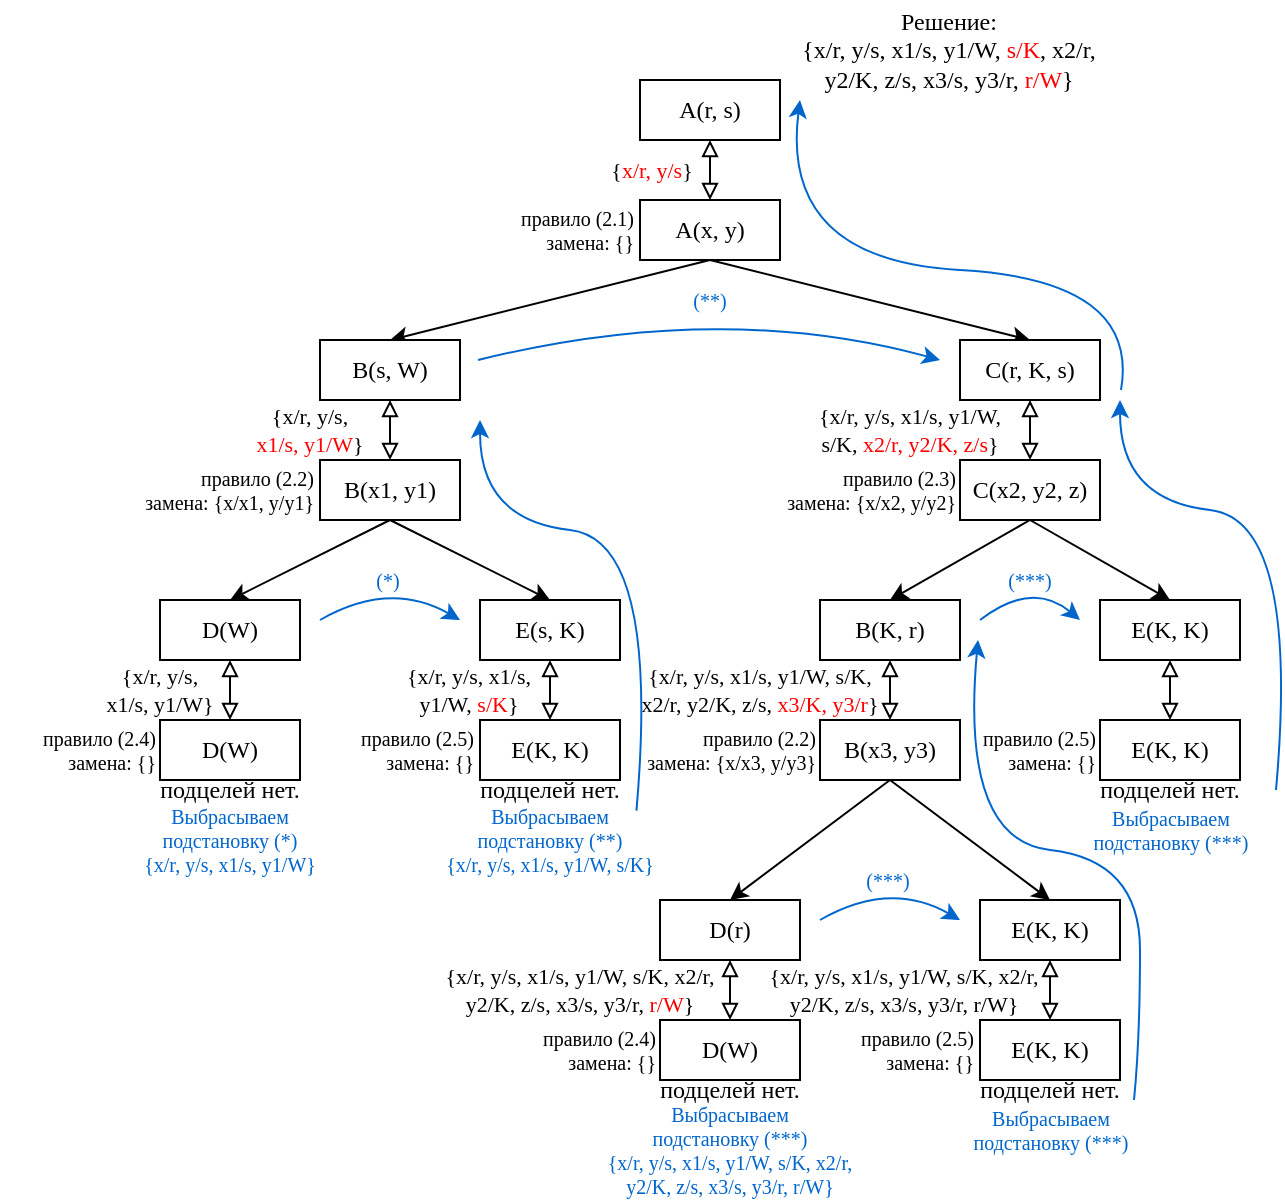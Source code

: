 <mxfile version="24.7.17" pages="2">
  <diagram name="Page-1" id="m0evPc-YSBTg0f-MP3ZN">
    <mxGraphModel dx="996" dy="586" grid="1" gridSize="10" guides="1" tooltips="1" connect="1" arrows="1" fold="1" page="1" pageScale="1" pageWidth="850" pageHeight="1100" math="0" shadow="0">
      <root>
        <mxCell id="0" />
        <mxCell id="1" parent="0" />
        <mxCell id="X7ap73hIB9Mvj_dPRUqa-3" style="edgeStyle=orthogonalEdgeStyle;rounded=0;orthogonalLoop=1;jettySize=auto;html=1;exitX=0.5;exitY=1;exitDx=0;exitDy=0;entryX=0.5;entryY=0;entryDx=0;entryDy=0;startArrow=block;startFill=0;endArrow=block;endFill=0;fontFamily=Times New Roman;" edge="1" parent="1" source="3XubrHN2BR7aiDQz2HRh-1" target="X7ap73hIB9Mvj_dPRUqa-2">
          <mxGeometry relative="1" as="geometry" />
        </mxCell>
        <mxCell id="3XubrHN2BR7aiDQz2HRh-1" value="A(r, s)" style="rounded=0;whiteSpace=wrap;html=1;fontFamily=Times New Roman;" parent="1" vertex="1">
          <mxGeometry x="420" y="80" width="70" height="30" as="geometry" />
        </mxCell>
        <mxCell id="X7ap73hIB9Mvj_dPRUqa-7" style="rounded=0;orthogonalLoop=1;jettySize=auto;html=1;exitX=0.5;exitY=1;exitDx=0;exitDy=0;entryX=0.5;entryY=0;entryDx=0;entryDy=0;fontFamily=Times New Roman;" edge="1" parent="1" source="X7ap73hIB9Mvj_dPRUqa-2" target="X7ap73hIB9Mvj_dPRUqa-5">
          <mxGeometry relative="1" as="geometry" />
        </mxCell>
        <mxCell id="X7ap73hIB9Mvj_dPRUqa-8" style="rounded=0;orthogonalLoop=1;jettySize=auto;html=1;exitX=0.5;exitY=1;exitDx=0;exitDy=0;entryX=0.5;entryY=0;entryDx=0;entryDy=0;fontFamily=Times New Roman;" edge="1" parent="1" source="X7ap73hIB9Mvj_dPRUqa-2" target="X7ap73hIB9Mvj_dPRUqa-6">
          <mxGeometry relative="1" as="geometry" />
        </mxCell>
        <mxCell id="X7ap73hIB9Mvj_dPRUqa-2" value="A(x, y)" style="rounded=0;whiteSpace=wrap;html=1;fontFamily=Times New Roman;" vertex="1" parent="1">
          <mxGeometry x="420" y="140" width="70" height="30" as="geometry" />
        </mxCell>
        <mxCell id="X7ap73hIB9Mvj_dPRUqa-4" value="{&lt;font color=&quot;#ff0000&quot; style=&quot;font-size: 11px;&quot;&gt;x/r, y/s&lt;/font&gt;}" style="text;html=1;align=center;verticalAlign=middle;whiteSpace=wrap;rounded=0;fontFamily=Times New Roman;fontSize=11;" vertex="1" parent="1">
          <mxGeometry x="401" y="110" width="50" height="30" as="geometry" />
        </mxCell>
        <mxCell id="X7ap73hIB9Mvj_dPRUqa-5" value="B(s, W)" style="rounded=0;whiteSpace=wrap;html=1;fontFamily=Times New Roman;" vertex="1" parent="1">
          <mxGeometry x="260" y="210" width="70" height="30" as="geometry" />
        </mxCell>
        <mxCell id="X7ap73hIB9Mvj_dPRUqa-6" value="C(r, K, s)" style="rounded=0;whiteSpace=wrap;html=1;fontFamily=Times New Roman;" vertex="1" parent="1">
          <mxGeometry x="580" y="210" width="70" height="30" as="geometry" />
        </mxCell>
        <mxCell id="X7ap73hIB9Mvj_dPRUqa-14" style="rounded=0;orthogonalLoop=1;jettySize=auto;html=1;exitX=0.5;exitY=1;exitDx=0;exitDy=0;entryX=0.5;entryY=0;entryDx=0;entryDy=0;fontFamily=Times New Roman;" edge="1" parent="1" source="X7ap73hIB9Mvj_dPRUqa-9" target="X7ap73hIB9Mvj_dPRUqa-12">
          <mxGeometry relative="1" as="geometry" />
        </mxCell>
        <mxCell id="X7ap73hIB9Mvj_dPRUqa-15" style="rounded=0;orthogonalLoop=1;jettySize=auto;html=1;exitX=0.5;exitY=1;exitDx=0;exitDy=0;entryX=0.5;entryY=0;entryDx=0;entryDy=0;fontFamily=Times New Roman;" edge="1" parent="1" source="X7ap73hIB9Mvj_dPRUqa-9" target="X7ap73hIB9Mvj_dPRUqa-13">
          <mxGeometry relative="1" as="geometry" />
        </mxCell>
        <mxCell id="X7ap73hIB9Mvj_dPRUqa-9" value="B(x1, y1)" style="rounded=0;whiteSpace=wrap;html=1;fontFamily=Times New Roman;" vertex="1" parent="1">
          <mxGeometry x="260" y="270" width="70" height="30" as="geometry" />
        </mxCell>
        <mxCell id="X7ap73hIB9Mvj_dPRUqa-10" style="edgeStyle=orthogonalEdgeStyle;rounded=0;orthogonalLoop=1;jettySize=auto;html=1;exitX=0.5;exitY=1;exitDx=0;exitDy=0;entryX=0.5;entryY=0;entryDx=0;entryDy=0;startArrow=block;startFill=0;endArrow=block;endFill=0;fontFamily=Times New Roman;" edge="1" parent="1" source="X7ap73hIB9Mvj_dPRUqa-5" target="X7ap73hIB9Mvj_dPRUqa-9">
          <mxGeometry relative="1" as="geometry">
            <mxPoint x="385" y="260" as="sourcePoint" />
            <mxPoint x="385" y="290" as="targetPoint" />
          </mxGeometry>
        </mxCell>
        <mxCell id="X7ap73hIB9Mvj_dPRUqa-11" value="{x/r, y/s,&lt;div&gt;&lt;font color=&quot;#ff0000&quot; style=&quot;font-size: 11px;&quot;&gt;x1/s, y1/W&lt;/font&gt;}&lt;/div&gt;" style="text;html=1;align=center;verticalAlign=middle;whiteSpace=wrap;rounded=0;fontFamily=Times New Roman;fontSize=11;" vertex="1" parent="1">
          <mxGeometry x="220" y="240" width="70" height="30" as="geometry" />
        </mxCell>
        <mxCell id="X7ap73hIB9Mvj_dPRUqa-12" value="D(W)" style="rounded=0;whiteSpace=wrap;html=1;fontFamily=Times New Roman;" vertex="1" parent="1">
          <mxGeometry x="180" y="340" width="70" height="30" as="geometry" />
        </mxCell>
        <mxCell id="X7ap73hIB9Mvj_dPRUqa-13" value="E(s, K)" style="rounded=0;whiteSpace=wrap;html=1;fontFamily=Times New Roman;" vertex="1" parent="1">
          <mxGeometry x="340" y="340" width="70" height="30" as="geometry" />
        </mxCell>
        <mxCell id="X7ap73hIB9Mvj_dPRUqa-16" value="D(W)" style="rounded=0;whiteSpace=wrap;html=1;fontFamily=Times New Roman;" vertex="1" parent="1">
          <mxGeometry x="180" y="400" width="70" height="30" as="geometry" />
        </mxCell>
        <mxCell id="X7ap73hIB9Mvj_dPRUqa-17" style="edgeStyle=orthogonalEdgeStyle;rounded=0;orthogonalLoop=1;jettySize=auto;html=1;exitX=0.5;exitY=1;exitDx=0;exitDy=0;entryX=0.5;entryY=0;entryDx=0;entryDy=0;startArrow=block;startFill=0;endArrow=block;endFill=0;fontFamily=Times New Roman;" edge="1" parent="1" source="X7ap73hIB9Mvj_dPRUqa-12" target="X7ap73hIB9Mvj_dPRUqa-16">
          <mxGeometry relative="1" as="geometry">
            <mxPoint x="305" y="370" as="sourcePoint" />
            <mxPoint x="305" y="400" as="targetPoint" />
          </mxGeometry>
        </mxCell>
        <mxCell id="X7ap73hIB9Mvj_dPRUqa-18" value="подцелей нет." style="text;html=1;align=center;verticalAlign=middle;whiteSpace=wrap;rounded=0;fontFamily=Times New Roman;" vertex="1" parent="1">
          <mxGeometry x="170" y="430" width="90" height="10" as="geometry" />
        </mxCell>
        <mxCell id="X7ap73hIB9Mvj_dPRUqa-19" value="{x/r, y/s,&lt;div&gt;x1/s, y1/W}&lt;/div&gt;" style="text;html=1;align=center;verticalAlign=middle;whiteSpace=wrap;rounded=0;fontFamily=Times New Roman;fontSize=11;" vertex="1" parent="1">
          <mxGeometry x="150" y="370" width="60" height="30" as="geometry" />
        </mxCell>
        <mxCell id="X7ap73hIB9Mvj_dPRUqa-20" value="правило (2.1)&lt;div style=&quot;font-size: 10px;&quot;&gt;замена: {}&lt;/div&gt;" style="text;html=1;align=right;verticalAlign=middle;whiteSpace=wrap;rounded=0;fontFamily=Times New Roman;fontSize=10;" vertex="1" parent="1">
          <mxGeometry x="339" y="140" width="80" height="30" as="geometry" />
        </mxCell>
        <mxCell id="X7ap73hIB9Mvj_dPRUqa-21" value="правило (2.2)&lt;div style=&quot;font-size: 10px;&quot;&gt;замена: {x/x1, y/y1}&lt;/div&gt;" style="text;html=1;align=right;verticalAlign=middle;whiteSpace=wrap;rounded=0;fontFamily=Times New Roman;fontSize=10;" vertex="1" parent="1">
          <mxGeometry x="149" y="270" width="110" height="30" as="geometry" />
        </mxCell>
        <mxCell id="X7ap73hIB9Mvj_dPRUqa-22" value="правило (2.4)&lt;div style=&quot;font-size: 10px;&quot;&gt;замена: {}&lt;/div&gt;" style="text;html=1;align=right;verticalAlign=middle;whiteSpace=wrap;rounded=0;fontFamily=Times New Roman;fontSize=10;" vertex="1" parent="1">
          <mxGeometry x="100" y="400" width="80" height="30" as="geometry" />
        </mxCell>
        <mxCell id="X7ap73hIB9Mvj_dPRUqa-23" value="Выбрасываем подстановку (*)&lt;div&gt;{x/r, y/s, x1/s, y1/W}&lt;/div&gt;" style="text;html=1;align=center;verticalAlign=middle;whiteSpace=wrap;rounded=0;fontFamily=Times New Roman;fontSize=10;fontColor=#0066CC;" vertex="1" parent="1">
          <mxGeometry x="170" y="440" width="90" height="40" as="geometry" />
        </mxCell>
        <mxCell id="X7ap73hIB9Mvj_dPRUqa-24" value="" style="curved=1;endArrow=classic;html=1;rounded=0;fontColor=#0066CC;strokeColor=#0066CC;" edge="1" parent="1">
          <mxGeometry width="50" height="50" relative="1" as="geometry">
            <mxPoint x="260" y="350" as="sourcePoint" />
            <mxPoint x="330" y="350" as="targetPoint" />
            <Array as="points">
              <mxPoint x="295" y="330" />
            </Array>
          </mxGeometry>
        </mxCell>
        <mxCell id="X7ap73hIB9Mvj_dPRUqa-26" value="(*)" style="text;html=1;align=center;verticalAlign=middle;whiteSpace=wrap;rounded=0;fontFamily=Times New Roman;fontSize=10;fontColor=#0066CC;strokeColor=none;" vertex="1" parent="1">
          <mxGeometry x="249" y="320" width="90" height="20" as="geometry" />
        </mxCell>
        <mxCell id="X7ap73hIB9Mvj_dPRUqa-28" value="E(K, K)" style="rounded=0;whiteSpace=wrap;html=1;fontFamily=Times New Roman;" vertex="1" parent="1">
          <mxGeometry x="340" y="400" width="70" height="30" as="geometry" />
        </mxCell>
        <mxCell id="X7ap73hIB9Mvj_dPRUqa-29" value="правило (2.5)&lt;div style=&quot;font-size: 10px;&quot;&gt;замена: {}&lt;/div&gt;" style="text;html=1;align=right;verticalAlign=middle;whiteSpace=wrap;rounded=0;fontFamily=Times New Roman;fontSize=10;" vertex="1" parent="1">
          <mxGeometry x="259" y="400" width="80" height="30" as="geometry" />
        </mxCell>
        <mxCell id="X7ap73hIB9Mvj_dPRUqa-30" style="edgeStyle=orthogonalEdgeStyle;rounded=0;orthogonalLoop=1;jettySize=auto;html=1;exitX=0.5;exitY=1;exitDx=0;exitDy=0;entryX=0.5;entryY=0;entryDx=0;entryDy=0;startArrow=block;startFill=0;endArrow=block;endFill=0;fontFamily=Times New Roman;" edge="1" parent="1" source="X7ap73hIB9Mvj_dPRUqa-13" target="X7ap73hIB9Mvj_dPRUqa-28">
          <mxGeometry relative="1" as="geometry">
            <mxPoint x="395" y="370" as="sourcePoint" />
            <mxPoint x="395" y="400" as="targetPoint" />
          </mxGeometry>
        </mxCell>
        <mxCell id="X7ap73hIB9Mvj_dPRUqa-31" value="{x/r, y/s, x1/s,&lt;div&gt;y1/W, &lt;font color=&quot;#ff0000&quot; style=&quot;font-size: 11px;&quot;&gt;s/K&lt;/font&gt;}&lt;/div&gt;" style="text;html=1;align=center;verticalAlign=middle;whiteSpace=wrap;rounded=0;fontFamily=Times New Roman;fontSize=11;" vertex="1" parent="1">
          <mxGeometry x="300" y="370" width="69" height="30" as="geometry" />
        </mxCell>
        <mxCell id="X7ap73hIB9Mvj_dPRUqa-32" value="подцелей нет." style="text;html=1;align=center;verticalAlign=middle;whiteSpace=wrap;rounded=0;fontFamily=Times New Roman;" vertex="1" parent="1">
          <mxGeometry x="330" y="430" width="90" height="10" as="geometry" />
        </mxCell>
        <mxCell id="X7ap73hIB9Mvj_dPRUqa-33" value="Выбрасываем подстановку (**)&lt;div&gt;{x/r, y/s, x1/s,&amp;nbsp;&lt;span style=&quot;background-color: initial;&quot;&gt;y1/W, s/K}&lt;/span&gt;&lt;/div&gt;" style="text;html=1;align=center;verticalAlign=middle;whiteSpace=wrap;rounded=0;fontFamily=Times New Roman;fontSize=10;fontColor=#0066CC;" vertex="1" parent="1">
          <mxGeometry x="320" y="445" width="110" height="30" as="geometry" />
        </mxCell>
        <mxCell id="X7ap73hIB9Mvj_dPRUqa-34" value="" style="curved=1;endArrow=classic;html=1;rounded=0;fontColor=#0066CC;strokeColor=#0066CC;" edge="1" parent="1">
          <mxGeometry width="50" height="50" relative="1" as="geometry">
            <mxPoint x="339" y="220" as="sourcePoint" />
            <mxPoint x="570" y="220" as="targetPoint" />
            <Array as="points">
              <mxPoint x="460" y="190" />
            </Array>
          </mxGeometry>
        </mxCell>
        <mxCell id="X7ap73hIB9Mvj_dPRUqa-35" value="(**)" style="text;html=1;align=center;verticalAlign=middle;whiteSpace=wrap;rounded=0;fontFamily=Times New Roman;fontSize=10;fontColor=#0066CC;strokeColor=none;" vertex="1" parent="1">
          <mxGeometry x="400" y="180" width="110" height="20" as="geometry" />
        </mxCell>
        <mxCell id="X7ap73hIB9Mvj_dPRUqa-43" style="rounded=0;orthogonalLoop=1;jettySize=auto;html=1;exitX=0.5;exitY=1;exitDx=0;exitDy=0;entryX=0.5;entryY=0;entryDx=0;entryDy=0;" edge="1" parent="1" source="X7ap73hIB9Mvj_dPRUqa-37" target="X7ap73hIB9Mvj_dPRUqa-41">
          <mxGeometry relative="1" as="geometry" />
        </mxCell>
        <mxCell id="X7ap73hIB9Mvj_dPRUqa-44" style="rounded=0;orthogonalLoop=1;jettySize=auto;html=1;exitX=0.5;exitY=1;exitDx=0;exitDy=0;entryX=0.5;entryY=0;entryDx=0;entryDy=0;" edge="1" parent="1" source="X7ap73hIB9Mvj_dPRUqa-37" target="X7ap73hIB9Mvj_dPRUqa-42">
          <mxGeometry relative="1" as="geometry" />
        </mxCell>
        <mxCell id="X7ap73hIB9Mvj_dPRUqa-37" value="C(x2, y2, z)" style="rounded=0;whiteSpace=wrap;html=1;fontFamily=Times New Roman;" vertex="1" parent="1">
          <mxGeometry x="580" y="270" width="70" height="30" as="geometry" />
        </mxCell>
        <mxCell id="X7ap73hIB9Mvj_dPRUqa-38" style="edgeStyle=orthogonalEdgeStyle;rounded=0;orthogonalLoop=1;jettySize=auto;html=1;exitX=0.5;exitY=1;exitDx=0;exitDy=0;entryX=0.5;entryY=0;entryDx=0;entryDy=0;startArrow=block;startFill=0;endArrow=block;endFill=0;fontFamily=Times New Roman;" edge="1" parent="1" source="X7ap73hIB9Mvj_dPRUqa-6" target="X7ap73hIB9Mvj_dPRUqa-37">
          <mxGeometry relative="1" as="geometry">
            <mxPoint x="505" y="240" as="sourcePoint" />
            <mxPoint x="505" y="270" as="targetPoint" />
          </mxGeometry>
        </mxCell>
        <mxCell id="X7ap73hIB9Mvj_dPRUqa-39" value="{x/r, y/s, x1/s, y1/W, s/K, &lt;font color=&quot;#ff0000&quot; style=&quot;font-size: 11px;&quot;&gt;x2/r, y2/K, z/s&lt;/font&gt;}" style="text;html=1;align=center;verticalAlign=middle;whiteSpace=wrap;rounded=0;fontFamily=Times New Roman;fontSize=11;" vertex="1" parent="1">
          <mxGeometry x="500" y="240" width="110" height="30" as="geometry" />
        </mxCell>
        <mxCell id="X7ap73hIB9Mvj_dPRUqa-40" value="правило (2.3)&lt;div style=&quot;font-size: 10px;&quot;&gt;замена: {x/x2, y/y2}&lt;/div&gt;" style="text;html=1;align=right;verticalAlign=middle;whiteSpace=wrap;rounded=0;fontFamily=Times New Roman;fontSize=10;" vertex="1" parent="1">
          <mxGeometry x="470" y="270" width="110" height="30" as="geometry" />
        </mxCell>
        <mxCell id="X7ap73hIB9Mvj_dPRUqa-41" value="B(K, r)" style="rounded=0;whiteSpace=wrap;html=1;fontFamily=Times New Roman;" vertex="1" parent="1">
          <mxGeometry x="510" y="340" width="70" height="30" as="geometry" />
        </mxCell>
        <mxCell id="X7ap73hIB9Mvj_dPRUqa-42" value="E(K, K)" style="rounded=0;whiteSpace=wrap;html=1;fontFamily=Times New Roman;" vertex="1" parent="1">
          <mxGeometry x="650" y="340" width="70" height="30" as="geometry" />
        </mxCell>
        <mxCell id="X7ap73hIB9Mvj_dPRUqa-69" style="rounded=0;orthogonalLoop=1;jettySize=auto;html=1;exitX=0.5;exitY=1;exitDx=0;exitDy=0;entryX=0.5;entryY=0;entryDx=0;entryDy=0;" edge="1" parent="1" source="X7ap73hIB9Mvj_dPRUqa-49" target="X7ap73hIB9Mvj_dPRUqa-53">
          <mxGeometry relative="1" as="geometry" />
        </mxCell>
        <mxCell id="X7ap73hIB9Mvj_dPRUqa-70" style="rounded=0;orthogonalLoop=1;jettySize=auto;html=1;exitX=0.5;exitY=1;exitDx=0;exitDy=0;entryX=0.5;entryY=0;entryDx=0;entryDy=0;" edge="1" parent="1" source="X7ap73hIB9Mvj_dPRUqa-49" target="X7ap73hIB9Mvj_dPRUqa-54">
          <mxGeometry relative="1" as="geometry" />
        </mxCell>
        <mxCell id="X7ap73hIB9Mvj_dPRUqa-49" value="B(x3, y3)" style="rounded=0;whiteSpace=wrap;html=1;fontFamily=Times New Roman;" vertex="1" parent="1">
          <mxGeometry x="510" y="400" width="70" height="30" as="geometry" />
        </mxCell>
        <mxCell id="X7ap73hIB9Mvj_dPRUqa-50" style="edgeStyle=orthogonalEdgeStyle;rounded=0;orthogonalLoop=1;jettySize=auto;html=1;exitX=0.5;exitY=1;exitDx=0;exitDy=0;entryX=0.5;entryY=0;entryDx=0;entryDy=0;startArrow=block;startFill=0;endArrow=block;endFill=0;fontFamily=Times New Roman;" edge="1" parent="1" target="X7ap73hIB9Mvj_dPRUqa-49" source="X7ap73hIB9Mvj_dPRUqa-41">
          <mxGeometry relative="1" as="geometry">
            <mxPoint x="544" y="370" as="sourcePoint" />
            <mxPoint x="634" y="420" as="targetPoint" />
          </mxGeometry>
        </mxCell>
        <mxCell id="X7ap73hIB9Mvj_dPRUqa-51" value="{x/r, y/s, x1/s, y1/W, s/K,&lt;div&gt;x2/r, y2/K, z/s, &lt;font color=&quot;#ff0000&quot;&gt;x3/K, y3/r&lt;/font&gt;}&lt;/div&gt;" style="text;html=1;align=center;verticalAlign=middle;whiteSpace=wrap;rounded=0;fontFamily=Times New Roman;fontSize=11;" vertex="1" parent="1">
          <mxGeometry x="415" y="370" width="130" height="30" as="geometry" />
        </mxCell>
        <mxCell id="X7ap73hIB9Mvj_dPRUqa-52" value="правило (2.2)&lt;div style=&quot;font-size: 10px;&quot;&gt;замена: {x/x3, y/y3}&lt;/div&gt;" style="text;html=1;align=right;verticalAlign=middle;whiteSpace=wrap;rounded=0;fontFamily=Times New Roman;fontSize=10;" vertex="1" parent="1">
          <mxGeometry x="420" y="400" width="90" height="30" as="geometry" />
        </mxCell>
        <mxCell id="X7ap73hIB9Mvj_dPRUqa-53" value="D(r)" style="rounded=0;whiteSpace=wrap;html=1;fontFamily=Times New Roman;" vertex="1" parent="1">
          <mxGeometry x="430" y="490" width="70" height="30" as="geometry" />
        </mxCell>
        <mxCell id="X7ap73hIB9Mvj_dPRUqa-54" value="E(K, K)" style="rounded=0;whiteSpace=wrap;html=1;fontFamily=Times New Roman;" vertex="1" parent="1">
          <mxGeometry x="590" y="490" width="70" height="30" as="geometry" />
        </mxCell>
        <mxCell id="X7ap73hIB9Mvj_dPRUqa-55" value="D(W)" style="rounded=0;whiteSpace=wrap;html=1;fontFamily=Times New Roman;" vertex="1" parent="1">
          <mxGeometry x="430" y="550" width="70" height="30" as="geometry" />
        </mxCell>
        <mxCell id="X7ap73hIB9Mvj_dPRUqa-56" style="edgeStyle=orthogonalEdgeStyle;rounded=0;orthogonalLoop=1;jettySize=auto;html=1;exitX=0.5;exitY=1;exitDx=0;exitDy=0;entryX=0.5;entryY=0;entryDx=0;entryDy=0;startArrow=block;startFill=0;endArrow=block;endFill=0;fontFamily=Times New Roman;" edge="1" parent="1" source="X7ap73hIB9Mvj_dPRUqa-53" target="X7ap73hIB9Mvj_dPRUqa-55">
          <mxGeometry relative="1" as="geometry">
            <mxPoint x="555" y="520" as="sourcePoint" />
            <mxPoint x="555" y="550" as="targetPoint" />
          </mxGeometry>
        </mxCell>
        <mxCell id="X7ap73hIB9Mvj_dPRUqa-57" value="подцелей нет." style="text;html=1;align=center;verticalAlign=middle;whiteSpace=wrap;rounded=0;fontFamily=Times New Roman;" vertex="1" parent="1">
          <mxGeometry x="420" y="580" width="90" height="10" as="geometry" />
        </mxCell>
        <mxCell id="X7ap73hIB9Mvj_dPRUqa-58" value="{x/r, y/s, x1/s, y1/W, s/K,&amp;nbsp;&lt;span style=&quot;background-color: initial;&quot;&gt;x2/r,&lt;/span&gt;&lt;div&gt;&lt;span style=&quot;background-color: initial;&quot;&gt;y2/K, z/s,&amp;nbsp;&lt;/span&gt;&lt;span style=&quot;background-color: initial;&quot;&gt;x3/s, y3/r, &lt;font color=&quot;#ff0000&quot;&gt;r/W&lt;/font&gt;&lt;/span&gt;&lt;span style=&quot;background-color: initial;&quot;&gt;}&lt;/span&gt;&lt;/div&gt;" style="text;html=1;align=center;verticalAlign=middle;whiteSpace=wrap;rounded=0;fontFamily=Times New Roman;fontSize=11;" vertex="1" parent="1">
          <mxGeometry x="320" y="520" width="140" height="30" as="geometry" />
        </mxCell>
        <mxCell id="X7ap73hIB9Mvj_dPRUqa-59" value="правило (2.4)&lt;div style=&quot;font-size: 10px;&quot;&gt;замена: {}&lt;/div&gt;" style="text;html=1;align=right;verticalAlign=middle;whiteSpace=wrap;rounded=0;fontFamily=Times New Roman;fontSize=10;" vertex="1" parent="1">
          <mxGeometry x="350" y="550" width="80" height="30" as="geometry" />
        </mxCell>
        <mxCell id="X7ap73hIB9Mvj_dPRUqa-60" value="&lt;div&gt;Выбрасываем&lt;/div&gt;&lt;div&gt;подстановку (***)&lt;/div&gt;&lt;div&gt;{x/r, y/s, x1/s, y1/W, s/K, x2/r,&lt;/div&gt;&lt;div&gt;y2/K, z/s, x3/s, y3/r, r/W&lt;span style=&quot;background-color: initial;&quot;&gt;}&lt;/span&gt;&lt;/div&gt;" style="text;html=1;align=center;verticalAlign=middle;whiteSpace=wrap;rounded=0;fontFamily=Times New Roman;fontSize=10;fontColor=#0066CC;" vertex="1" parent="1">
          <mxGeometry x="400" y="590" width="130" height="50" as="geometry" />
        </mxCell>
        <mxCell id="X7ap73hIB9Mvj_dPRUqa-61" value="" style="curved=1;endArrow=classic;html=1;rounded=0;fontColor=#0066CC;strokeColor=#0066CC;" edge="1" parent="1">
          <mxGeometry width="50" height="50" relative="1" as="geometry">
            <mxPoint x="510" y="500" as="sourcePoint" />
            <mxPoint x="580" y="500" as="targetPoint" />
            <Array as="points">
              <mxPoint x="545" y="480" />
            </Array>
          </mxGeometry>
        </mxCell>
        <mxCell id="X7ap73hIB9Mvj_dPRUqa-62" value="(***)" style="text;html=1;align=center;verticalAlign=middle;whiteSpace=wrap;rounded=0;fontFamily=Times New Roman;fontSize=10;fontColor=#0066CC;strokeColor=none;" vertex="1" parent="1">
          <mxGeometry x="499" y="470" width="90" height="20" as="geometry" />
        </mxCell>
        <mxCell id="X7ap73hIB9Mvj_dPRUqa-63" value="E(K, K)" style="rounded=0;whiteSpace=wrap;html=1;fontFamily=Times New Roman;" vertex="1" parent="1">
          <mxGeometry x="590" y="550" width="70" height="30" as="geometry" />
        </mxCell>
        <mxCell id="X7ap73hIB9Mvj_dPRUqa-64" value="правило (2.5)&lt;div style=&quot;font-size: 10px;&quot;&gt;замена: {}&lt;/div&gt;" style="text;html=1;align=right;verticalAlign=middle;whiteSpace=wrap;rounded=0;fontFamily=Times New Roman;fontSize=10;" vertex="1" parent="1">
          <mxGeometry x="509" y="550" width="80" height="30" as="geometry" />
        </mxCell>
        <mxCell id="X7ap73hIB9Mvj_dPRUqa-65" style="edgeStyle=orthogonalEdgeStyle;rounded=0;orthogonalLoop=1;jettySize=auto;html=1;exitX=0.5;exitY=1;exitDx=0;exitDy=0;entryX=0.5;entryY=0;entryDx=0;entryDy=0;startArrow=block;startFill=0;endArrow=block;endFill=0;fontFamily=Times New Roman;" edge="1" parent="1" source="X7ap73hIB9Mvj_dPRUqa-54" target="X7ap73hIB9Mvj_dPRUqa-63">
          <mxGeometry relative="1" as="geometry">
            <mxPoint x="645" y="520" as="sourcePoint" />
            <mxPoint x="645" y="550" as="targetPoint" />
          </mxGeometry>
        </mxCell>
        <mxCell id="X7ap73hIB9Mvj_dPRUqa-66" value="{x/r, y/s, x1/s, y1/W, s/K,&amp;nbsp;&lt;span style=&quot;background-color: initial;&quot;&gt;x2/r,&lt;/span&gt;&lt;div&gt;&lt;span style=&quot;background-color: initial;&quot;&gt;y2/K, z/s,&amp;nbsp;&lt;/span&gt;&lt;span style=&quot;background-color: initial;&quot;&gt;x3/s, y3/r,&amp;nbsp;r/W&lt;/span&gt;&lt;span style=&quot;background-color: initial;&quot;&gt;}&lt;/span&gt;&lt;/div&gt;" style="text;html=1;align=center;verticalAlign=middle;whiteSpace=wrap;rounded=0;fontFamily=Times New Roman;fontSize=11;" vertex="1" parent="1">
          <mxGeometry x="482" y="520" width="140" height="30" as="geometry" />
        </mxCell>
        <mxCell id="X7ap73hIB9Mvj_dPRUqa-67" value="подцелей нет." style="text;html=1;align=center;verticalAlign=middle;whiteSpace=wrap;rounded=0;fontFamily=Times New Roman;" vertex="1" parent="1">
          <mxGeometry x="580" y="580" width="90" height="10" as="geometry" />
        </mxCell>
        <mxCell id="X7ap73hIB9Mvj_dPRUqa-68" value="Выбрасываем&lt;div&gt;подстановку (***)&lt;/div&gt;" style="text;html=1;align=center;verticalAlign=middle;whiteSpace=wrap;rounded=0;fontFamily=Times New Roman;fontSize=10;fontColor=#0066CC;" vertex="1" parent="1">
          <mxGeometry x="582.5" y="590" width="85" height="30" as="geometry" />
        </mxCell>
        <mxCell id="X7ap73hIB9Mvj_dPRUqa-71" value="" style="curved=1;endArrow=classic;html=1;rounded=0;fontColor=#0066CC;strokeColor=#0066CC;" edge="1" parent="1">
          <mxGeometry width="50" height="50" relative="1" as="geometry">
            <mxPoint x="590" y="350" as="sourcePoint" />
            <mxPoint x="640" y="350" as="targetPoint" />
            <Array as="points">
              <mxPoint x="616" y="330" />
            </Array>
          </mxGeometry>
        </mxCell>
        <mxCell id="X7ap73hIB9Mvj_dPRUqa-72" value="(***)" style="text;html=1;align=center;verticalAlign=middle;whiteSpace=wrap;rounded=0;fontFamily=Times New Roman;fontSize=10;fontColor=#0066CC;strokeColor=none;" vertex="1" parent="1">
          <mxGeometry x="570" y="320" width="90" height="20" as="geometry" />
        </mxCell>
        <mxCell id="X7ap73hIB9Mvj_dPRUqa-73" value="E(K, K)" style="rounded=0;whiteSpace=wrap;html=1;fontFamily=Times New Roman;" vertex="1" parent="1">
          <mxGeometry x="650" y="400" width="70" height="30" as="geometry" />
        </mxCell>
        <mxCell id="X7ap73hIB9Mvj_dPRUqa-74" value="правило (2.5)&lt;div style=&quot;font-size: 10px;&quot;&gt;замена: {}&lt;/div&gt;" style="text;html=1;align=right;verticalAlign=middle;whiteSpace=wrap;rounded=0;fontFamily=Times New Roman;fontSize=10;" vertex="1" parent="1">
          <mxGeometry x="570" y="400" width="80" height="30" as="geometry" />
        </mxCell>
        <mxCell id="X7ap73hIB9Mvj_dPRUqa-75" style="edgeStyle=orthogonalEdgeStyle;rounded=0;orthogonalLoop=1;jettySize=auto;html=1;exitX=0.5;exitY=1;exitDx=0;exitDy=0;entryX=0.5;entryY=0;entryDx=0;entryDy=0;startArrow=block;startFill=0;endArrow=block;endFill=0;fontFamily=Times New Roman;" edge="1" parent="1" target="X7ap73hIB9Mvj_dPRUqa-73" source="X7ap73hIB9Mvj_dPRUqa-42">
          <mxGeometry relative="1" as="geometry">
            <mxPoint x="686" y="370" as="sourcePoint" />
            <mxPoint x="706" y="400" as="targetPoint" />
          </mxGeometry>
        </mxCell>
        <mxCell id="X7ap73hIB9Mvj_dPRUqa-77" value="подцелей нет." style="text;html=1;align=center;verticalAlign=middle;whiteSpace=wrap;rounded=0;fontFamily=Times New Roman;" vertex="1" parent="1">
          <mxGeometry x="640" y="430" width="90" height="10" as="geometry" />
        </mxCell>
        <mxCell id="X7ap73hIB9Mvj_dPRUqa-78" value="Выбрасываем&lt;div&gt;подстановку (***)&lt;/div&gt;" style="text;html=1;align=center;verticalAlign=middle;whiteSpace=wrap;rounded=0;fontFamily=Times New Roman;fontSize=10;fontColor=#0066CC;" vertex="1" parent="1">
          <mxGeometry x="641.5" y="440" width="87" height="30" as="geometry" />
        </mxCell>
        <mxCell id="X7ap73hIB9Mvj_dPRUqa-79" value="" style="curved=1;endArrow=classic;html=1;rounded=0;fontColor=#0066CC;strokeColor=#0066CC;exitX=0.893;exitY=0.01;exitDx=0;exitDy=0;exitPerimeter=0;" edge="1" parent="1" source="X7ap73hIB9Mvj_dPRUqa-33">
          <mxGeometry width="50" height="50" relative="1" as="geometry">
            <mxPoint x="415" y="410" as="sourcePoint" />
            <mxPoint x="340" y="250" as="targetPoint" />
            <Array as="points">
              <mxPoint x="430" y="310" />
              <mxPoint x="340" y="300" />
            </Array>
          </mxGeometry>
        </mxCell>
        <mxCell id="X7ap73hIB9Mvj_dPRUqa-80" value="" style="curved=1;endArrow=classic;html=1;rounded=0;fontColor=#0066CC;strokeColor=#0066CC;exitX=0.893;exitY=0.01;exitDx=0;exitDy=0;exitPerimeter=0;" edge="1" parent="1">
          <mxGeometry width="50" height="50" relative="1" as="geometry">
            <mxPoint x="738" y="435" as="sourcePoint" />
            <mxPoint x="660" y="240" as="targetPoint" />
            <Array as="points">
              <mxPoint x="750" y="300" />
              <mxPoint x="660" y="290" />
            </Array>
          </mxGeometry>
        </mxCell>
        <mxCell id="X7ap73hIB9Mvj_dPRUqa-81" value="" style="curved=1;endArrow=classic;html=1;rounded=0;fontColor=#0066CC;strokeColor=#0066CC;exitX=0.893;exitY=0.01;exitDx=0;exitDy=0;exitPerimeter=0;" edge="1" parent="1">
          <mxGeometry width="50" height="50" relative="1" as="geometry">
            <mxPoint x="660.5" y="235" as="sourcePoint" />
            <mxPoint x="500" y="90" as="targetPoint" />
            <Array as="points">
              <mxPoint x="670" y="180" />
              <mxPoint x="490" y="170" />
            </Array>
          </mxGeometry>
        </mxCell>
        <mxCell id="X7ap73hIB9Mvj_dPRUqa-82" value="" style="curved=1;endArrow=classic;html=1;rounded=0;fontColor=#0066CC;strokeColor=#0066CC;exitX=0.893;exitY=0.01;exitDx=0;exitDy=0;exitPerimeter=0;" edge="1" parent="1">
          <mxGeometry width="50" height="50" relative="1" as="geometry">
            <mxPoint x="667" y="590" as="sourcePoint" />
            <mxPoint x="589" y="360" as="targetPoint" />
            <Array as="points">
              <mxPoint x="670" y="560" />
              <mxPoint x="670" y="470" />
              <mxPoint x="580" y="460" />
            </Array>
          </mxGeometry>
        </mxCell>
        <mxCell id="X7ap73hIB9Mvj_dPRUqa-83" value="&lt;div style=&quot;font-family: &amp;quot;Times New Roman&amp;quot;;&quot;&gt;&lt;font style=&quot;font-size: 12px;&quot;&gt;Решение:&lt;/font&gt;&lt;/div&gt;&lt;div style=&quot;font-family: &amp;quot;Times New Roman&amp;quot;;&quot;&gt;&lt;font style=&quot;font-size: 12px;&quot;&gt;{x/r, y/s, x1/s, y1/W, &lt;font color=&quot;#ff0000&quot;&gt;s/K&lt;/font&gt;, x2/r,&lt;/font&gt;&lt;/div&gt;&lt;div style=&quot;font-family: &amp;quot;Times New Roman&amp;quot;;&quot;&gt;&lt;font style=&quot;font-size: 12px;&quot;&gt;y2/K, z/s, x3/s, y3/r, &lt;font color=&quot;#ff0000&quot;&gt;r/W&lt;/font&gt;&lt;span style=&quot;background-color: initial;&quot;&gt;}&lt;/span&gt;&lt;/font&gt;&lt;/div&gt;" style="text;html=1;align=center;verticalAlign=middle;whiteSpace=wrap;rounded=0;" vertex="1" parent="1">
          <mxGeometry x="490" y="40" width="168.5" height="50" as="geometry" />
        </mxCell>
      </root>
    </mxGraphModel>
  </diagram>
  <diagram id="xDoWsBhfoQu92leR8hjD" name="Page-2">
    <mxGraphModel dx="1115" dy="657" grid="1" gridSize="10" guides="1" tooltips="1" connect="1" arrows="1" fold="1" page="1" pageScale="1" pageWidth="850" pageHeight="1100" math="0" shadow="0">
      <root>
        <mxCell id="0" />
        <mxCell id="1" parent="0" />
        <mxCell id="01Swkq62Sc1H9noGQiao-86" value="" style="rounded=0;whiteSpace=wrap;html=1;fillColor=none;dashed=1;" vertex="1" parent="1">
          <mxGeometry x="210" y="320" width="280" height="250" as="geometry" />
        </mxCell>
        <mxCell id="01Swkq62Sc1H9noGQiao-66" value="" style="rounded=0;whiteSpace=wrap;html=1;fillColor=none;dashed=1;" vertex="1" parent="1">
          <mxGeometry x="520" y="510" width="320" height="160" as="geometry" />
        </mxCell>
        <mxCell id="01Swkq62Sc1H9noGQiao-61" value="" style="rounded=0;whiteSpace=wrap;html=1;fillColor=none;dashed=1;" vertex="1" parent="1">
          <mxGeometry x="520" y="350" width="320" height="130" as="geometry" />
        </mxCell>
        <mxCell id="01Swkq62Sc1H9noGQiao-42" value="" style="rounded=0;whiteSpace=wrap;html=1;fillColor=none;dashed=1;" vertex="1" parent="1">
          <mxGeometry x="210" y="40" width="330" height="260" as="geometry" />
        </mxCell>
        <mxCell id="01Swkq62Sc1H9noGQiao-5" style="edgeStyle=orthogonalEdgeStyle;rounded=0;orthogonalLoop=1;jettySize=auto;html=1;exitX=1;exitY=0.5;exitDx=0;exitDy=0;entryX=0;entryY=0.5;entryDx=0;entryDy=0;fontFamily=Times New Roman;" edge="1" parent="1" source="01Swkq62Sc1H9noGQiao-1" target="01Swkq62Sc1H9noGQiao-3">
          <mxGeometry relative="1" as="geometry" />
        </mxCell>
        <mxCell id="01Swkq62Sc1H9noGQiao-1" value="GoodAt(st, sub)" style="rounded=0;whiteSpace=wrap;html=1;fontFamily=Times New Roman;" vertex="1" parent="1">
          <mxGeometry x="10" y="70" width="100" height="20" as="geometry" />
        </mxCell>
        <mxCell id="01Swkq62Sc1H9noGQiao-9" style="edgeStyle=orthogonalEdgeStyle;rounded=0;orthogonalLoop=1;jettySize=auto;html=1;exitX=1;exitY=0.5;exitDx=0;exitDy=0;entryX=0;entryY=0.5;entryDx=0;entryDy=0;fontFamily=Times New Roman;" edge="1" parent="1" source="01Swkq62Sc1H9noGQiao-3" target="01Swkq62Sc1H9noGQiao-7">
          <mxGeometry relative="1" as="geometry" />
        </mxCell>
        <mxCell id="01Swkq62Sc1H9noGQiao-10" style="edgeStyle=orthogonalEdgeStyle;rounded=0;orthogonalLoop=1;jettySize=auto;html=1;exitX=1;exitY=0.5;exitDx=0;exitDy=0;entryX=0;entryY=0.5;entryDx=0;entryDy=0;fontFamily=Times New Roman;" edge="1" parent="1" source="01Swkq62Sc1H9noGQiao-3" target="01Swkq62Sc1H9noGQiao-8">
          <mxGeometry relative="1" as="geometry" />
        </mxCell>
        <mxCell id="01Swkq62Sc1H9noGQiao-22" style="edgeStyle=orthogonalEdgeStyle;rounded=0;orthogonalLoop=1;jettySize=auto;html=1;exitX=1;exitY=0.5;exitDx=0;exitDy=0;entryX=0;entryY=0.5;entryDx=0;entryDy=0;" edge="1" parent="1" source="01Swkq62Sc1H9noGQiao-3" target="01Swkq62Sc1H9noGQiao-13">
          <mxGeometry relative="1" as="geometry" />
        </mxCell>
        <mxCell id="01Swkq62Sc1H9noGQiao-23" style="edgeStyle=orthogonalEdgeStyle;rounded=0;orthogonalLoop=1;jettySize=auto;html=1;exitX=1;exitY=0.5;exitDx=0;exitDy=0;entryX=0;entryY=0.5;entryDx=0;entryDy=0;" edge="1" parent="1" source="01Swkq62Sc1H9noGQiao-3" target="01Swkq62Sc1H9noGQiao-15">
          <mxGeometry relative="1" as="geometry" />
        </mxCell>
        <mxCell id="01Swkq62Sc1H9noGQiao-24" style="edgeStyle=orthogonalEdgeStyle;rounded=0;orthogonalLoop=1;jettySize=auto;html=1;exitX=1;exitY=0.5;exitDx=0;exitDy=0;entryX=0;entryY=0.5;entryDx=0;entryDy=0;" edge="1" parent="1" source="01Swkq62Sc1H9noGQiao-3" target="01Swkq62Sc1H9noGQiao-18">
          <mxGeometry relative="1" as="geometry" />
        </mxCell>
        <mxCell id="01Swkq62Sc1H9noGQiao-25" style="edgeStyle=orthogonalEdgeStyle;rounded=0;orthogonalLoop=1;jettySize=auto;html=1;exitX=1;exitY=0.5;exitDx=0;exitDy=0;entryX=0;entryY=0.5;entryDx=0;entryDy=0;" edge="1" parent="1" source="01Swkq62Sc1H9noGQiao-3" target="01Swkq62Sc1H9noGQiao-19">
          <mxGeometry relative="1" as="geometry" />
        </mxCell>
        <mxCell id="01Swkq62Sc1H9noGQiao-28" style="edgeStyle=orthogonalEdgeStyle;rounded=0;orthogonalLoop=1;jettySize=auto;html=1;exitX=1;exitY=0.5;exitDx=0;exitDy=0;entryX=0;entryY=0.5;entryDx=0;entryDy=0;" edge="1" parent="1" source="01Swkq62Sc1H9noGQiao-3" target="01Swkq62Sc1H9noGQiao-26">
          <mxGeometry relative="1" as="geometry" />
        </mxCell>
        <mxCell id="01Swkq62Sc1H9noGQiao-49" style="edgeStyle=orthogonalEdgeStyle;rounded=0;orthogonalLoop=1;jettySize=auto;html=1;exitX=0.25;exitY=1;exitDx=0;exitDy=0;entryX=0.25;entryY=0;entryDx=0;entryDy=0;startArrow=none;startFill=0;endArrow=none;endFill=0;" edge="1" parent="1" source="01Swkq62Sc1H9noGQiao-3" target="01Swkq62Sc1H9noGQiao-4">
          <mxGeometry relative="1" as="geometry" />
        </mxCell>
        <mxCell id="01Swkq62Sc1H9noGQiao-3" value="Mark(st, sub, 5)" style="rounded=0;whiteSpace=wrap;html=1;fontFamily=Times New Roman;" vertex="1" parent="1">
          <mxGeometry x="130" y="70" width="100" height="20" as="geometry" />
        </mxCell>
        <mxCell id="01Swkq62Sc1H9noGQiao-51" style="edgeStyle=orthogonalEdgeStyle;rounded=0;orthogonalLoop=1;jettySize=auto;html=1;exitX=1;exitY=0.5;exitDx=0;exitDy=0;entryX=0;entryY=0.5;entryDx=0;entryDy=0;" edge="1" parent="1" source="01Swkq62Sc1H9noGQiao-87" target="01Swkq62Sc1H9noGQiao-50">
          <mxGeometry relative="1" as="geometry" />
        </mxCell>
        <mxCell id="01Swkq62Sc1H9noGQiao-53" style="edgeStyle=orthogonalEdgeStyle;rounded=0;orthogonalLoop=1;jettySize=auto;html=1;exitX=1;exitY=0.5;exitDx=0;exitDy=0;entryX=0;entryY=0.5;entryDx=0;entryDy=0;" edge="1" parent="1" source="01Swkq62Sc1H9noGQiao-87" target="01Swkq62Sc1H9noGQiao-52">
          <mxGeometry relative="1" as="geometry">
            <Array as="points">
              <mxPoint x="400" y="390" />
              <mxPoint x="400" y="550" />
            </Array>
          </mxGeometry>
        </mxCell>
        <mxCell id="01Swkq62Sc1H9noGQiao-88" style="edgeStyle=orthogonalEdgeStyle;rounded=0;orthogonalLoop=1;jettySize=auto;html=1;exitX=1;exitY=0.5;exitDx=0;exitDy=0;entryX=0;entryY=0.5;entryDx=0;entryDy=0;" edge="1" parent="1" source="01Swkq62Sc1H9noGQiao-4" target="01Swkq62Sc1H9noGQiao-87">
          <mxGeometry relative="1" as="geometry" />
        </mxCell>
        <mxCell id="01Swkq62Sc1H9noGQiao-4" value="Mark(st, sub, 4)" style="rounded=0;whiteSpace=wrap;html=1;fontFamily=Times New Roman;" vertex="1" parent="1">
          <mxGeometry x="130" y="380" width="100" height="20" as="geometry" />
        </mxCell>
        <mxCell id="01Swkq62Sc1H9noGQiao-7" value="Mark(Alice, Math, &lt;font color=&quot;#ff0000&quot;&gt;4&lt;/font&gt;)" style="rounded=0;whiteSpace=wrap;html=1;fontFamily=Times New Roman;" vertex="1" parent="1">
          <mxGeometry x="270" y="70" width="130" height="20" as="geometry" />
        </mxCell>
        <mxCell id="01Swkq62Sc1H9noGQiao-8" value="Mark(Alice, Math, 5)" style="rounded=0;whiteSpace=wrap;html=1;fontFamily=Times New Roman;" vertex="1" parent="1">
          <mxGeometry x="270" y="95" width="130" height="20" as="geometry" />
        </mxCell>
        <mxCell id="01Swkq62Sc1H9noGQiao-11" value="ошибка" style="text;html=1;align=center;verticalAlign=middle;whiteSpace=wrap;rounded=0;fontFamily=Times New Roman;" vertex="1" parent="1">
          <mxGeometry x="400" y="70" width="50" height="20" as="geometry" />
        </mxCell>
        <mxCell id="01Swkq62Sc1H9noGQiao-32" style="edgeStyle=orthogonalEdgeStyle;rounded=0;orthogonalLoop=1;jettySize=auto;html=1;exitX=1;exitY=0.5;exitDx=0;exitDy=0;entryX=1;entryY=0.5;entryDx=0;entryDy=0;" edge="1" parent="1" source="01Swkq62Sc1H9noGQiao-12" target="01Swkq62Sc1H9noGQiao-31">
          <mxGeometry relative="1" as="geometry">
            <Array as="points">
              <mxPoint x="530" y="105" />
              <mxPoint x="530" y="280" />
            </Array>
          </mxGeometry>
        </mxCell>
        <mxCell id="01Swkq62Sc1H9noGQiao-12" value="{Alice/st, Math/sub}" style="text;html=1;align=left;verticalAlign=middle;whiteSpace=wrap;rounded=0;fontFamily=Times New Roman;" vertex="1" parent="1">
          <mxGeometry x="400" y="95" width="110" height="20" as="geometry" />
        </mxCell>
        <mxCell id="01Swkq62Sc1H9noGQiao-13" value="Mark(Bob, Math, &lt;font color=&quot;#ff0000&quot;&gt;3&lt;/font&gt;)" style="rounded=0;whiteSpace=wrap;html=1;fontFamily=Times New Roman;" vertex="1" parent="1">
          <mxGeometry x="270" y="120" width="130" height="20" as="geometry" />
        </mxCell>
        <mxCell id="01Swkq62Sc1H9noGQiao-15" value="Mark(Bob, Math, &lt;font color=&quot;#ff0000&quot;&gt;4&lt;/font&gt;)" style="rounded=0;whiteSpace=wrap;html=1;fontFamily=Times New Roman;" vertex="1" parent="1">
          <mxGeometry x="270" y="145" width="130" height="20" as="geometry" />
        </mxCell>
        <mxCell id="01Swkq62Sc1H9noGQiao-18" value="Mark(Carl, Phys, &lt;font color=&quot;#ff0000&quot;&gt;4&lt;/font&gt;)" style="rounded=0;whiteSpace=wrap;html=1;fontFamily=Times New Roman;" vertex="1" parent="1">
          <mxGeometry x="270" y="170" width="130" height="20" as="geometry" />
        </mxCell>
        <mxCell id="01Swkq62Sc1H9noGQiao-19" value="Mark(Carl, Phys, 5)" style="rounded=0;whiteSpace=wrap;html=1;fontFamily=Times New Roman;" vertex="1" parent="1">
          <mxGeometry x="270" y="195" width="130" height="20" as="geometry" />
        </mxCell>
        <mxCell id="01Swkq62Sc1H9noGQiao-33" style="edgeStyle=orthogonalEdgeStyle;rounded=0;orthogonalLoop=1;jettySize=auto;html=1;exitX=1;exitY=0.5;exitDx=0;exitDy=0;entryX=1;entryY=0.5;entryDx=0;entryDy=0;" edge="1" parent="1" source="01Swkq62Sc1H9noGQiao-21" target="01Swkq62Sc1H9noGQiao-31">
          <mxGeometry relative="1" as="geometry">
            <Array as="points">
              <mxPoint x="530" y="205" />
              <mxPoint x="530" y="280" />
            </Array>
          </mxGeometry>
        </mxCell>
        <mxCell id="01Swkq62Sc1H9noGQiao-21" value="{Carl/st, Phys/sub}" style="text;html=1;align=left;verticalAlign=middle;whiteSpace=wrap;rounded=0;fontFamily=Times New Roman;" vertex="1" parent="1">
          <mxGeometry x="400" y="195" width="100" height="20" as="geometry" />
        </mxCell>
        <mxCell id="01Swkq62Sc1H9noGQiao-26" value="..." style="rounded=0;whiteSpace=wrap;html=1;fontFamily=Times New Roman;" vertex="1" parent="1">
          <mxGeometry x="270" y="220" width="130" height="20" as="geometry" />
        </mxCell>
        <mxCell id="01Swkq62Sc1H9noGQiao-48" style="edgeStyle=orthogonalEdgeStyle;rounded=0;orthogonalLoop=1;jettySize=auto;html=1;exitX=0;exitY=0.5;exitDx=0;exitDy=0;entryX=0.5;entryY=0;entryDx=0;entryDy=0;" edge="1" parent="1" source="01Swkq62Sc1H9noGQiao-29" target="01Swkq62Sc1H9noGQiao-87">
          <mxGeometry relative="1" as="geometry">
            <Array as="points">
              <mxPoint x="180" y="280" />
              <mxPoint x="180" y="350" />
              <mxPoint x="370" y="350" />
            </Array>
          </mxGeometry>
        </mxCell>
        <mxCell id="01Swkq62Sc1H9noGQiao-29" value="{Alice/st, Math/sub}" style="rounded=1;whiteSpace=wrap;html=1;fontFamily=Times New Roman;arcSize=0;shape=parallelogram;perimeter=parallelogramPerimeter;fixedSize=1;size=5;" vertex="1" parent="1">
          <mxGeometry x="190" y="270" width="115" height="20" as="geometry" />
        </mxCell>
        <mxCell id="01Swkq62Sc1H9noGQiao-31" value="{Carl/st, Phys/sub}" style="rounded=1;whiteSpace=wrap;html=1;fontFamily=Times New Roman;arcSize=0;shape=parallelogram;perimeter=parallelogramPerimeter;fixedSize=1;size=5;" vertex="1" parent="1">
          <mxGeometry x="305" y="270" width="115" height="20" as="geometry" />
        </mxCell>
        <mxCell id="01Swkq62Sc1H9noGQiao-34" value="очередь успешных подстановок" style="text;html=1;align=left;verticalAlign=middle;whiteSpace=wrap;rounded=0;fontFamily=Times New Roman;fillColor=default;" vertex="1" parent="1">
          <mxGeometry x="190" y="253" width="175" height="15" as="geometry" />
        </mxCell>
        <mxCell id="01Swkq62Sc1H9noGQiao-35" value="ошибка" style="text;html=1;align=center;verticalAlign=middle;whiteSpace=wrap;rounded=0;fontFamily=Times New Roman;" vertex="1" parent="1">
          <mxGeometry x="400" y="120" width="50" height="20" as="geometry" />
        </mxCell>
        <mxCell id="01Swkq62Sc1H9noGQiao-37" value="ошибка" style="text;html=1;align=center;verticalAlign=middle;whiteSpace=wrap;rounded=0;fontFamily=Times New Roman;" vertex="1" parent="1">
          <mxGeometry x="400" y="145" width="50" height="20" as="geometry" />
        </mxCell>
        <mxCell id="01Swkq62Sc1H9noGQiao-38" value="ошибка" style="text;html=1;align=center;verticalAlign=middle;whiteSpace=wrap;rounded=0;fontFamily=Times New Roman;" vertex="1" parent="1">
          <mxGeometry x="400" y="170" width="50" height="20" as="geometry" />
        </mxCell>
        <mxCell id="01Swkq62Sc1H9noGQiao-39" value="ошибка" style="text;html=1;align=center;verticalAlign=middle;whiteSpace=wrap;rounded=0;fontFamily=Times New Roman;" vertex="1" parent="1">
          <mxGeometry x="400" y="220" width="50" height="20" as="geometry" />
        </mxCell>
        <mxCell id="01Swkq62Sc1H9noGQiao-44" value="&lt;font style=&quot;font-size: 14px;&quot; face=&quot;Times New Roman&quot;&gt;&lt;b&gt;&amp;nbsp;Backward-OR&lt;/b&gt;&lt;/font&gt;" style="text;html=1;align=left;verticalAlign=middle;whiteSpace=wrap;rounded=0;" vertex="1" parent="1">
          <mxGeometry x="210" y="40" width="100" height="30" as="geometry" />
        </mxCell>
        <mxCell id="01Swkq62Sc1H9noGQiao-47" value="применение подстановок" style="text;html=1;align=left;verticalAlign=middle;whiteSpace=wrap;rounded=0;fontFamily=Times New Roman;fillColor=default;" vertex="1" parent="1">
          <mxGeometry x="220" y="358" width="140" height="20" as="geometry" />
        </mxCell>
        <mxCell id="01Swkq62Sc1H9noGQiao-58" style="edgeStyle=orthogonalEdgeStyle;rounded=0;orthogonalLoop=1;jettySize=auto;html=1;exitX=1;exitY=0.5;exitDx=0;exitDy=0;entryX=0;entryY=0.5;entryDx=0;entryDy=0;" edge="1" parent="1" source="01Swkq62Sc1H9noGQiao-50" target="01Swkq62Sc1H9noGQiao-54">
          <mxGeometry relative="1" as="geometry" />
        </mxCell>
        <mxCell id="01Swkq62Sc1H9noGQiao-59" style="edgeStyle=orthogonalEdgeStyle;rounded=0;orthogonalLoop=1;jettySize=auto;html=1;exitX=1;exitY=0.5;exitDx=0;exitDy=0;entryX=0;entryY=0.5;entryDx=0;entryDy=0;" edge="1" parent="1" source="01Swkq62Sc1H9noGQiao-50" target="01Swkq62Sc1H9noGQiao-55">
          <mxGeometry relative="1" as="geometry" />
        </mxCell>
        <mxCell id="01Swkq62Sc1H9noGQiao-50" value="Mark(Alice, Math, 4)" style="rounded=0;whiteSpace=wrap;html=1;fontFamily=Times New Roman;" vertex="1" parent="1">
          <mxGeometry x="420" y="380" width="120" height="20" as="geometry" />
        </mxCell>
        <mxCell id="01Swkq62Sc1H9noGQiao-80" style="edgeStyle=orthogonalEdgeStyle;rounded=0;orthogonalLoop=1;jettySize=auto;html=1;exitX=1;exitY=0.5;exitDx=0;exitDy=0;entryX=0;entryY=0.5;entryDx=0;entryDy=0;" edge="1" parent="1" source="01Swkq62Sc1H9noGQiao-52" target="01Swkq62Sc1H9noGQiao-78">
          <mxGeometry relative="1" as="geometry" />
        </mxCell>
        <mxCell id="01Swkq62Sc1H9noGQiao-52" value="Mark(Carl, Phys, 4)" style="rounded=0;whiteSpace=wrap;html=1;fontFamily=Times New Roman;" vertex="1" parent="1">
          <mxGeometry x="420" y="540" width="120" height="20" as="geometry" />
        </mxCell>
        <mxCell id="01Swkq62Sc1H9noGQiao-54" value="Mark(Alice, Math, 4)" style="rounded=0;whiteSpace=wrap;html=1;fontFamily=Times New Roman;" vertex="1" parent="1">
          <mxGeometry x="580" y="380" width="120" height="20" as="geometry" />
        </mxCell>
        <mxCell id="01Swkq62Sc1H9noGQiao-55" value="..." style="rounded=0;whiteSpace=wrap;html=1;fontFamily=Times New Roman;" vertex="1" parent="1">
          <mxGeometry x="580" y="410" width="120" height="20" as="geometry" />
        </mxCell>
        <mxCell id="01Swkq62Sc1H9noGQiao-56" value="ошибка" style="text;html=1;align=center;verticalAlign=middle;whiteSpace=wrap;rounded=0;fontFamily=Times New Roman;" vertex="1" parent="1">
          <mxGeometry x="700" y="410" width="50" height="20" as="geometry" />
        </mxCell>
        <mxCell id="01Swkq62Sc1H9noGQiao-65" style="edgeStyle=orthogonalEdgeStyle;rounded=0;orthogonalLoop=1;jettySize=auto;html=1;exitX=1;exitY=0.5;exitDx=0;exitDy=0;entryX=1;entryY=0.5;entryDx=0;entryDy=0;" edge="1" parent="1" source="01Swkq62Sc1H9noGQiao-57" target="01Swkq62Sc1H9noGQiao-62">
          <mxGeometry relative="1" as="geometry">
            <mxPoint x="727.5" y="460" as="targetPoint" />
            <Array as="points">
              <mxPoint x="830" y="390" />
              <mxPoint x="830" y="460" />
            </Array>
          </mxGeometry>
        </mxCell>
        <mxCell id="01Swkq62Sc1H9noGQiao-57" value="{Alice/st, Math/sub}" style="text;html=1;align=left;verticalAlign=middle;whiteSpace=wrap;rounded=0;fontFamily=Times New Roman;" vertex="1" parent="1">
          <mxGeometry x="700" y="380" width="110" height="20" as="geometry" />
        </mxCell>
        <mxCell id="01Swkq62Sc1H9noGQiao-60" value="&lt;font style=&quot;font-size: 14px;&quot; face=&quot;Times New Roman&quot;&gt;&lt;b&gt;&amp;nbsp;Backward-OR&lt;/b&gt;&lt;/font&gt;" style="text;html=1;align=left;verticalAlign=middle;whiteSpace=wrap;rounded=0;" vertex="1" parent="1">
          <mxGeometry x="520" y="350" width="100" height="30" as="geometry" />
        </mxCell>
        <mxCell id="01Swkq62Sc1H9noGQiao-81" style="edgeStyle=orthogonalEdgeStyle;rounded=0;orthogonalLoop=1;jettySize=auto;html=1;exitX=0;exitY=0.5;exitDx=0;exitDy=0;entryX=1;entryY=0.5;entryDx=0;entryDy=0;" edge="1" parent="1" source="01Swkq62Sc1H9noGQiao-62" target="01Swkq62Sc1H9noGQiao-84">
          <mxGeometry relative="1" as="geometry">
            <mxPoint x="430" y="430" as="targetPoint" />
          </mxGeometry>
        </mxCell>
        <mxCell id="01Swkq62Sc1H9noGQiao-62" value="{Alice/st, Math/sub}" style="rounded=1;whiteSpace=wrap;html=1;fontFamily=Times New Roman;arcSize=0;shape=parallelogram;perimeter=parallelogramPerimeter;fixedSize=1;size=5;" vertex="1" parent="1">
          <mxGeometry x="500" y="450" width="115" height="20" as="geometry" />
        </mxCell>
        <mxCell id="01Swkq62Sc1H9noGQiao-64" value="очередь успешных подстановок" style="text;html=1;align=left;verticalAlign=middle;whiteSpace=wrap;rounded=0;fontFamily=Times New Roman;fillColor=default;" vertex="1" parent="1">
          <mxGeometry x="500" y="433" width="175" height="15" as="geometry" />
        </mxCell>
        <mxCell id="01Swkq62Sc1H9noGQiao-67" style="edgeStyle=orthogonalEdgeStyle;rounded=0;orthogonalLoop=1;jettySize=auto;html=1;exitX=1;exitY=0.5;exitDx=0;exitDy=0;entryX=0;entryY=0.5;entryDx=0;entryDy=0;" edge="1" parent="1" target="01Swkq62Sc1H9noGQiao-69" source="01Swkq62Sc1H9noGQiao-52">
          <mxGeometry relative="1" as="geometry">
            <mxPoint x="540" y="550" as="sourcePoint" />
            <Array as="points" />
          </mxGeometry>
        </mxCell>
        <mxCell id="01Swkq62Sc1H9noGQiao-68" style="edgeStyle=orthogonalEdgeStyle;rounded=0;orthogonalLoop=1;jettySize=auto;html=1;entryX=0;entryY=0.5;entryDx=0;entryDy=0;exitX=1;exitY=0.5;exitDx=0;exitDy=0;" edge="1" parent="1" target="01Swkq62Sc1H9noGQiao-70" source="01Swkq62Sc1H9noGQiao-52">
          <mxGeometry relative="1" as="geometry">
            <mxPoint x="500" y="520" as="sourcePoint" />
            <Array as="points">
              <mxPoint x="560" y="550" />
              <mxPoint x="560" y="610" />
            </Array>
          </mxGeometry>
        </mxCell>
        <mxCell id="01Swkq62Sc1H9noGQiao-69" value="Mark(Carl, Phys, 4)" style="rounded=0;whiteSpace=wrap;html=1;fontFamily=Times New Roman;" vertex="1" parent="1">
          <mxGeometry x="580" y="570" width="120" height="20" as="geometry" />
        </mxCell>
        <mxCell id="01Swkq62Sc1H9noGQiao-70" value="..." style="rounded=0;whiteSpace=wrap;html=1;fontFamily=Times New Roman;" vertex="1" parent="1">
          <mxGeometry x="580" y="600" width="120" height="20" as="geometry" />
        </mxCell>
        <mxCell id="01Swkq62Sc1H9noGQiao-71" value="ошибка" style="text;html=1;align=center;verticalAlign=middle;whiteSpace=wrap;rounded=0;fontFamily=Times New Roman;" vertex="1" parent="1">
          <mxGeometry x="700" y="600" width="50" height="20" as="geometry" />
        </mxCell>
        <mxCell id="01Swkq62Sc1H9noGQiao-72" style="edgeStyle=orthogonalEdgeStyle;rounded=0;orthogonalLoop=1;jettySize=auto;html=1;exitX=1;exitY=0.5;exitDx=0;exitDy=0;entryX=1;entryY=0.5;entryDx=0;entryDy=0;" edge="1" parent="1" source="01Swkq62Sc1H9noGQiao-73" target="01Swkq62Sc1H9noGQiao-75">
          <mxGeometry relative="1" as="geometry">
            <mxPoint x="727.5" y="620" as="targetPoint" />
            <Array as="points">
              <mxPoint x="830" y="580" />
              <mxPoint x="830" y="650" />
            </Array>
          </mxGeometry>
        </mxCell>
        <mxCell id="01Swkq62Sc1H9noGQiao-73" value="{Carl/st, Phys/sub}" style="text;html=1;align=left;verticalAlign=middle;whiteSpace=wrap;rounded=0;fontFamily=Times New Roman;" vertex="1" parent="1">
          <mxGeometry x="700" y="570" width="100" height="20" as="geometry" />
        </mxCell>
        <mxCell id="01Swkq62Sc1H9noGQiao-74" value="&lt;font style=&quot;font-size: 14px;&quot; face=&quot;Times New Roman&quot;&gt;&lt;b&gt;&amp;nbsp;Backward-OR&lt;/b&gt;&lt;/font&gt;" style="text;html=1;align=left;verticalAlign=middle;whiteSpace=wrap;rounded=0;" vertex="1" parent="1">
          <mxGeometry x="520" y="510" width="100" height="30" as="geometry" />
        </mxCell>
        <mxCell id="01Swkq62Sc1H9noGQiao-82" style="edgeStyle=orthogonalEdgeStyle;rounded=0;orthogonalLoop=1;jettySize=auto;html=1;exitX=0;exitY=0.5;exitDx=0;exitDy=0;entryX=1;entryY=0.5;entryDx=0;entryDy=0;" edge="1" parent="1" source="01Swkq62Sc1H9noGQiao-75" target="01Swkq62Sc1H9noGQiao-84">
          <mxGeometry relative="1" as="geometry">
            <mxPoint x="420" y="620" as="targetPoint" />
            <Array as="points">
              <mxPoint x="380" y="650" />
              <mxPoint x="380" y="460" />
            </Array>
          </mxGeometry>
        </mxCell>
        <mxCell id="01Swkq62Sc1H9noGQiao-75" value="{Alice/st, Math/sub}" style="rounded=1;whiteSpace=wrap;html=1;fontFamily=Times New Roman;arcSize=0;shape=parallelogram;perimeter=parallelogramPerimeter;fixedSize=1;size=5;" vertex="1" parent="1">
          <mxGeometry x="500" y="640" width="115" height="20" as="geometry" />
        </mxCell>
        <mxCell id="01Swkq62Sc1H9noGQiao-76" value="очередь успешных подстановок" style="text;html=1;align=left;verticalAlign=middle;whiteSpace=wrap;rounded=0;fontFamily=Times New Roman;fillColor=default;" vertex="1" parent="1">
          <mxGeometry x="500" y="623" width="175" height="15" as="geometry" />
        </mxCell>
        <mxCell id="01Swkq62Sc1H9noGQiao-78" value="..." style="rounded=0;whiteSpace=wrap;html=1;fontFamily=Times New Roman;" vertex="1" parent="1">
          <mxGeometry x="580" y="540" width="120" height="20" as="geometry" />
        </mxCell>
        <mxCell id="01Swkq62Sc1H9noGQiao-79" value="ошибка" style="text;html=1;align=center;verticalAlign=middle;whiteSpace=wrap;rounded=0;fontFamily=Times New Roman;" vertex="1" parent="1">
          <mxGeometry x="700" y="540" width="50" height="20" as="geometry" />
        </mxCell>
        <mxCell id="01Swkq62Sc1H9noGQiao-90" style="edgeStyle=orthogonalEdgeStyle;rounded=0;orthogonalLoop=1;jettySize=auto;html=1;exitX=0;exitY=0.5;exitDx=0;exitDy=0;" edge="1" parent="1" source="01Swkq62Sc1H9noGQiao-83">
          <mxGeometry relative="1" as="geometry">
            <mxPoint x="10" y="460" as="targetPoint" />
          </mxGeometry>
        </mxCell>
        <mxCell id="01Swkq62Sc1H9noGQiao-83" value="{Alice/st, Math/sub}" style="rounded=1;whiteSpace=wrap;html=1;fontFamily=Times New Roman;arcSize=0;shape=parallelogram;perimeter=parallelogramPerimeter;fixedSize=1;size=5;" vertex="1" parent="1">
          <mxGeometry x="130" y="450" width="115" height="20" as="geometry" />
        </mxCell>
        <mxCell id="01Swkq62Sc1H9noGQiao-84" value="{Carl/st, Phys/sub}" style="rounded=1;whiteSpace=wrap;html=1;fontFamily=Times New Roman;arcSize=0;shape=parallelogram;perimeter=parallelogramPerimeter;fixedSize=1;size=5;" vertex="1" parent="1">
          <mxGeometry x="245" y="450" width="115" height="20" as="geometry" />
        </mxCell>
        <mxCell id="01Swkq62Sc1H9noGQiao-85" value="очередь успешных подстановок" style="text;html=1;align=left;verticalAlign=middle;whiteSpace=wrap;rounded=0;fontFamily=Times New Roman;fillColor=default;" vertex="1" parent="1">
          <mxGeometry x="130" y="433" width="175" height="15" as="geometry" />
        </mxCell>
        <mxCell id="01Swkq62Sc1H9noGQiao-87" value="" style="shape=sumEllipse;perimeter=ellipsePerimeter;whiteSpace=wrap;html=1;backgroundOutline=1;" vertex="1" parent="1">
          <mxGeometry x="360" y="380" width="20" height="20" as="geometry" />
        </mxCell>
        <mxCell id="01Swkq62Sc1H9noGQiao-89" value="&lt;font style=&quot;font-size: 14px;&quot; face=&quot;Times New Roman&quot;&gt;&lt;b&gt;&amp;nbsp;Backward-AND&lt;/b&gt;&lt;/font&gt;" style="text;html=1;align=left;verticalAlign=middle;whiteSpace=wrap;rounded=0;" vertex="1" parent="1">
          <mxGeometry x="210" y="320" width="110" height="30" as="geometry" />
        </mxCell>
        <mxCell id="01Swkq62Sc1H9noGQiao-91" value="возврат результата" style="text;html=1;align=left;verticalAlign=middle;whiteSpace=wrap;rounded=0;fontFamily=Times New Roman;fillColor=default;" vertex="1" parent="1">
          <mxGeometry x="10" y="428" width="115" height="22" as="geometry" />
        </mxCell>
      </root>
    </mxGraphModel>
  </diagram>
</mxfile>

